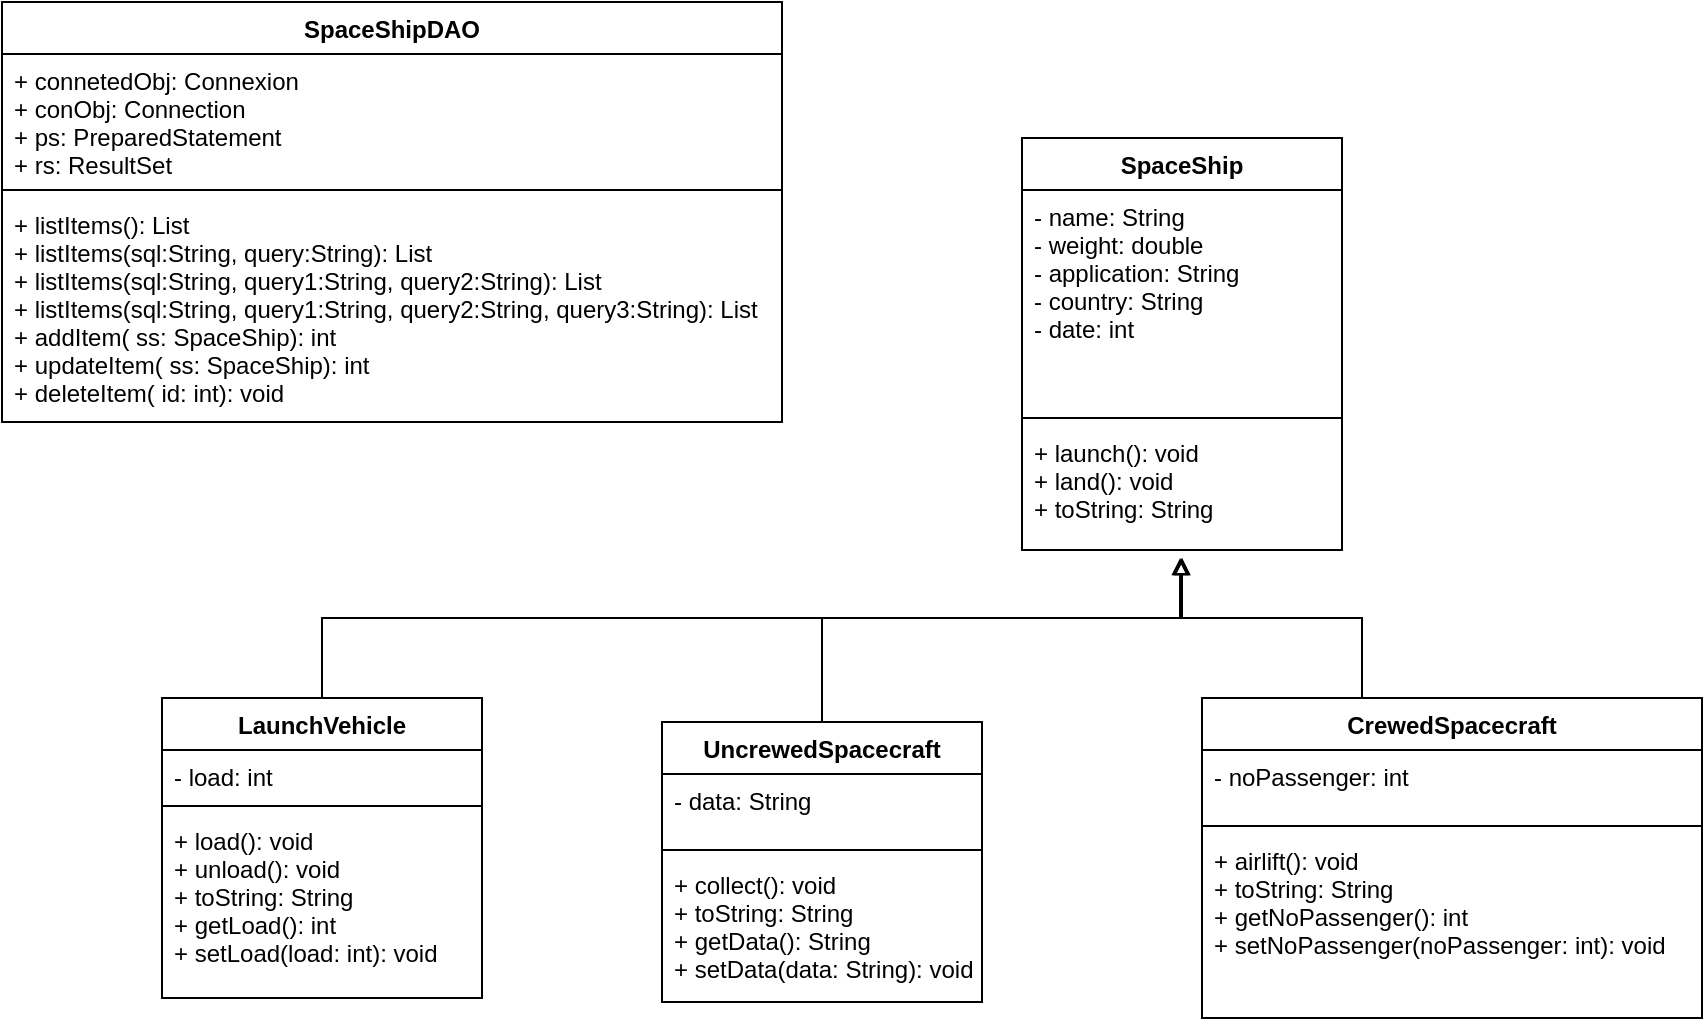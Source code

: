 <mxfile version="20.2.0" type="device"><diagram id="LHDCLybnPMqJaRrPFiYQ" name="Page-1"><mxGraphModel dx="868" dy="520" grid="1" gridSize="10" guides="1" tooltips="1" connect="1" arrows="1" fold="1" page="1" pageScale="1" pageWidth="850" pageHeight="1100" math="0" shadow="0"><root><mxCell id="0"/><mxCell id="1" parent="0"/><mxCell id="w67iazGzl5zXRhhpi8ah-9" style="edgeStyle=orthogonalEdgeStyle;rounded=0;orthogonalLoop=1;jettySize=auto;html=1;exitX=0.5;exitY=0;exitDx=0;exitDy=0;entryX=0.494;entryY=1.065;entryDx=0;entryDy=0;entryPerimeter=0;endArrow=block;endFill=0;" parent="1" source="xGtXH2jw2A_Vox2f2L2Q-29" target="iGHs6D01zi4Fn6q3rPxA-7" edge="1"><mxGeometry relative="1" as="geometry"><Array as="points"><mxPoint x="160" y="360"/><mxPoint x="589" y="360"/></Array></mxGeometry></mxCell><mxCell id="xGtXH2jw2A_Vox2f2L2Q-29" value="LaunchVehicle" style="swimlane;fontStyle=1;align=center;verticalAlign=top;childLayout=stackLayout;horizontal=1;startSize=26;horizontalStack=0;resizeParent=1;resizeParentMax=0;resizeLast=0;collapsible=1;marginBottom=0;" parent="1" vertex="1"><mxGeometry x="80" y="400" width="160" height="150" as="geometry"/></mxCell><mxCell id="xGtXH2jw2A_Vox2f2L2Q-30" value="- load: int" style="text;strokeColor=none;fillColor=none;align=left;verticalAlign=top;spacingLeft=4;spacingRight=4;overflow=hidden;rotatable=0;points=[[0,0.5],[1,0.5]];portConstraint=eastwest;" parent="xGtXH2jw2A_Vox2f2L2Q-29" vertex="1"><mxGeometry y="26" width="160" height="24" as="geometry"/></mxCell><mxCell id="xGtXH2jw2A_Vox2f2L2Q-31" value="" style="line;strokeWidth=1;fillColor=none;align=left;verticalAlign=middle;spacingTop=-1;spacingLeft=3;spacingRight=3;rotatable=0;labelPosition=right;points=[];portConstraint=eastwest;" parent="xGtXH2jw2A_Vox2f2L2Q-29" vertex="1"><mxGeometry y="50" width="160" height="8" as="geometry"/></mxCell><mxCell id="xGtXH2jw2A_Vox2f2L2Q-32" value="+ load(): void&#10;+ unload(): void&#10;+ toString: String&#10;+ getLoad(): int&#10;+ setLoad(load: int): void" style="text;strokeColor=none;fillColor=none;align=left;verticalAlign=top;spacingLeft=4;spacingRight=4;overflow=hidden;rotatable=0;points=[[0,0.5],[1,0.5]];portConstraint=eastwest;" parent="xGtXH2jw2A_Vox2f2L2Q-29" vertex="1"><mxGeometry y="58" width="160" height="92" as="geometry"/></mxCell><mxCell id="w67iazGzl5zXRhhpi8ah-10" style="edgeStyle=orthogonalEdgeStyle;rounded=0;orthogonalLoop=1;jettySize=auto;html=1;endArrow=block;endFill=0;" parent="1" source="xGtXH2jw2A_Vox2f2L2Q-33" edge="1"><mxGeometry relative="1" as="geometry"><mxPoint x="590" y="330" as="targetPoint"/><Array as="points"><mxPoint x="410" y="360"/><mxPoint x="590" y="360"/></Array></mxGeometry></mxCell><mxCell id="xGtXH2jw2A_Vox2f2L2Q-33" value="UncrewedSpacecraft" style="swimlane;fontStyle=1;align=center;verticalAlign=top;childLayout=stackLayout;horizontal=1;startSize=26;horizontalStack=0;resizeParent=1;resizeParentMax=0;resizeLast=0;collapsible=1;marginBottom=0;" parent="1" vertex="1"><mxGeometry x="330" y="412" width="160" height="140" as="geometry"/></mxCell><mxCell id="xGtXH2jw2A_Vox2f2L2Q-34" value="- data: String" style="text;strokeColor=none;fillColor=none;align=left;verticalAlign=top;spacingLeft=4;spacingRight=4;overflow=hidden;rotatable=0;points=[[0,0.5],[1,0.5]];portConstraint=eastwest;" parent="xGtXH2jw2A_Vox2f2L2Q-33" vertex="1"><mxGeometry y="26" width="160" height="34" as="geometry"/></mxCell><mxCell id="xGtXH2jw2A_Vox2f2L2Q-35" value="" style="line;strokeWidth=1;fillColor=none;align=left;verticalAlign=middle;spacingTop=-1;spacingLeft=3;spacingRight=3;rotatable=0;labelPosition=right;points=[];portConstraint=eastwest;" parent="xGtXH2jw2A_Vox2f2L2Q-33" vertex="1"><mxGeometry y="60" width="160" height="8" as="geometry"/></mxCell><mxCell id="xGtXH2jw2A_Vox2f2L2Q-36" value="+ collect(): void&#10;+ toString: String&#10;+ getData(): String&#10;+ setData(data: String): void" style="text;strokeColor=none;fillColor=none;align=left;verticalAlign=top;spacingLeft=4;spacingRight=4;overflow=hidden;rotatable=0;points=[[0,0.5],[1,0.5]];portConstraint=eastwest;" parent="xGtXH2jw2A_Vox2f2L2Q-33" vertex="1"><mxGeometry y="68" width="160" height="72" as="geometry"/></mxCell><mxCell id="w67iazGzl5zXRhhpi8ah-11" style="edgeStyle=orthogonalEdgeStyle;rounded=0;orthogonalLoop=1;jettySize=auto;html=1;entryX=0.5;entryY=1.065;entryDx=0;entryDy=0;entryPerimeter=0;endArrow=block;endFill=0;" parent="1" source="xGtXH2jw2A_Vox2f2L2Q-37" target="iGHs6D01zi4Fn6q3rPxA-7" edge="1"><mxGeometry relative="1" as="geometry"><Array as="points"><mxPoint x="680" y="360"/><mxPoint x="590" y="360"/></Array></mxGeometry></mxCell><mxCell id="xGtXH2jw2A_Vox2f2L2Q-37" value="CrewedSpacecraft" style="swimlane;fontStyle=1;align=center;verticalAlign=top;childLayout=stackLayout;horizontal=1;startSize=26;horizontalStack=0;resizeParent=1;resizeParentMax=0;resizeLast=0;collapsible=1;marginBottom=0;" parent="1" vertex="1"><mxGeometry x="600" y="400" width="250" height="160" as="geometry"/></mxCell><mxCell id="xGtXH2jw2A_Vox2f2L2Q-38" value="- noPassenger: int" style="text;strokeColor=none;fillColor=none;align=left;verticalAlign=top;spacingLeft=4;spacingRight=4;overflow=hidden;rotatable=0;points=[[0,0.5],[1,0.5]];portConstraint=eastwest;" parent="xGtXH2jw2A_Vox2f2L2Q-37" vertex="1"><mxGeometry y="26" width="250" height="34" as="geometry"/></mxCell><mxCell id="xGtXH2jw2A_Vox2f2L2Q-39" value="" style="line;strokeWidth=1;fillColor=none;align=left;verticalAlign=middle;spacingTop=-1;spacingLeft=3;spacingRight=3;rotatable=0;labelPosition=right;points=[];portConstraint=eastwest;" parent="xGtXH2jw2A_Vox2f2L2Q-37" vertex="1"><mxGeometry y="60" width="250" height="8" as="geometry"/></mxCell><mxCell id="xGtXH2jw2A_Vox2f2L2Q-40" value="+ airlift(): void&#10;+ toString: String&#10;+ getNoPassenger(): int&#10;+ setNoPassenger(noPassenger: int): void" style="text;strokeColor=none;fillColor=none;align=left;verticalAlign=top;spacingLeft=4;spacingRight=4;overflow=hidden;rotatable=0;points=[[0,0.5],[1,0.5]];portConstraint=eastwest;" parent="xGtXH2jw2A_Vox2f2L2Q-37" vertex="1"><mxGeometry y="68" width="250" height="92" as="geometry"/></mxCell><mxCell id="iGHs6D01zi4Fn6q3rPxA-4" value="SpaceShip" style="swimlane;fontStyle=1;align=center;verticalAlign=top;childLayout=stackLayout;horizontal=1;startSize=26;horizontalStack=0;resizeParent=1;resizeParentMax=0;resizeLast=0;collapsible=1;marginBottom=0;" parent="1" vertex="1"><mxGeometry x="510" y="120" width="160" height="206" as="geometry"/></mxCell><mxCell id="iGHs6D01zi4Fn6q3rPxA-5" value="- name: String&#10;- weight: double&#10;- application: String&#10;- country: String&#10;- date: int" style="text;strokeColor=none;fillColor=none;align=left;verticalAlign=top;spacingLeft=4;spacingRight=4;overflow=hidden;rotatable=0;points=[[0,0.5],[1,0.5]];portConstraint=eastwest;" parent="iGHs6D01zi4Fn6q3rPxA-4" vertex="1"><mxGeometry y="26" width="160" height="110" as="geometry"/></mxCell><mxCell id="iGHs6D01zi4Fn6q3rPxA-6" value="" style="line;strokeWidth=1;fillColor=none;align=left;verticalAlign=middle;spacingTop=-1;spacingLeft=3;spacingRight=3;rotatable=0;labelPosition=right;points=[];portConstraint=eastwest;" parent="iGHs6D01zi4Fn6q3rPxA-4" vertex="1"><mxGeometry y="136" width="160" height="8" as="geometry"/></mxCell><mxCell id="iGHs6D01zi4Fn6q3rPxA-7" value="+ launch(): void&#10;+ land(): void&#10;+ toString: String" style="text;strokeColor=none;fillColor=none;align=left;verticalAlign=top;spacingLeft=4;spacingRight=4;overflow=hidden;rotatable=0;points=[[0,0.5],[1,0.5]];portConstraint=eastwest;" parent="iGHs6D01zi4Fn6q3rPxA-4" vertex="1"><mxGeometry y="144" width="160" height="62" as="geometry"/></mxCell><mxCell id="w67iazGzl5zXRhhpi8ah-5" value="SpaceShipDAO" style="swimlane;fontStyle=1;align=center;verticalAlign=top;childLayout=stackLayout;horizontal=1;startSize=26;horizontalStack=0;resizeParent=1;resizeParentMax=0;resizeLast=0;collapsible=1;marginBottom=0;" parent="1" vertex="1"><mxGeometry y="52" width="390" height="210" as="geometry"/></mxCell><mxCell id="w67iazGzl5zXRhhpi8ah-6" value="+ connetedObj: Connexion&#10;+ conObj: Connection&#10;+ ps: PreparedStatement&#10;+ rs: ResultSet" style="text;strokeColor=none;fillColor=none;align=left;verticalAlign=top;spacingLeft=4;spacingRight=4;overflow=hidden;rotatable=0;points=[[0,0.5],[1,0.5]];portConstraint=eastwest;" parent="w67iazGzl5zXRhhpi8ah-5" vertex="1"><mxGeometry y="26" width="390" height="64" as="geometry"/></mxCell><mxCell id="w67iazGzl5zXRhhpi8ah-7" value="" style="line;strokeWidth=1;fillColor=none;align=left;verticalAlign=middle;spacingTop=-1;spacingLeft=3;spacingRight=3;rotatable=0;labelPosition=right;points=[];portConstraint=eastwest;" parent="w67iazGzl5zXRhhpi8ah-5" vertex="1"><mxGeometry y="90" width="390" height="8" as="geometry"/></mxCell><mxCell id="w67iazGzl5zXRhhpi8ah-8" value="+ listItems(): List&#10;+ listItems(sql:String, query:String): List&#10;+ listItems(sql:String, query1:String, query2:String): List&#10;+ listItems(sql:String, query1:String, query2:String, query3:String): List&#10;+ addItem( ss: SpaceShip): int&#10;+ updateItem( ss: SpaceShip): int&#10;+ deleteItem( id: int): void" style="text;strokeColor=none;fillColor=none;align=left;verticalAlign=top;spacingLeft=4;spacingRight=4;overflow=hidden;rotatable=0;points=[[0,0.5],[1,0.5]];portConstraint=eastwest;" parent="w67iazGzl5zXRhhpi8ah-5" vertex="1"><mxGeometry y="98" width="390" height="112" as="geometry"/></mxCell></root></mxGraphModel></diagram></mxfile>